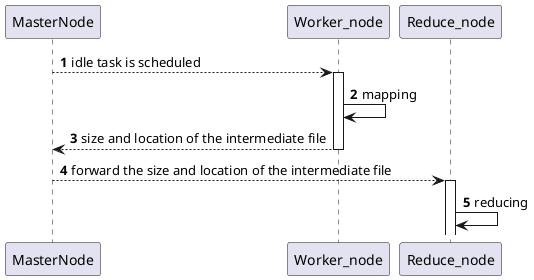 @startuml mapreduce

participant MasterNode

participant Worker_node

participant Reduce_node

autonumber
MasterNode -->Worker_node++: idle task is scheduled
Worker_node ->Worker_node:mapping
Worker_node -->MasterNode--:size and location of the intermediate file
MasterNode -->Reduce_node++:forward the size and location of the intermediate file
Reduce_node->Reduce_node:reducing


@enduml